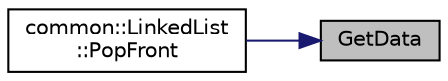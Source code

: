 digraph "GetData"
{
 // INTERACTIVE_SVG=YES
 // LATEX_PDF_SIZE
  bgcolor="transparent";
  edge [fontname="Helvetica",fontsize="10",labelfontname="Helvetica",labelfontsize="10"];
  node [fontname="Helvetica",fontsize="10",shape=record];
  rankdir="RL";
  Node1 [label="GetData",height=0.2,width=0.4,color="black", fillcolor="grey75", style="filled", fontcolor="black",tooltip=" "];
  Node1 -> Node2 [dir="back",color="midnightblue",fontsize="10",style="solid",fontname="Helvetica"];
  Node2 [label="common::LinkedList\l::PopFront",height=0.2,width=0.4,color="black",URL="$dc/d7f/classcommon_1_1LinkedList_a3526dd92e36ccd73dea6abb0d671b388.html#a3526dd92e36ccd73dea6abb0d671b388",tooltip=" "];
}
